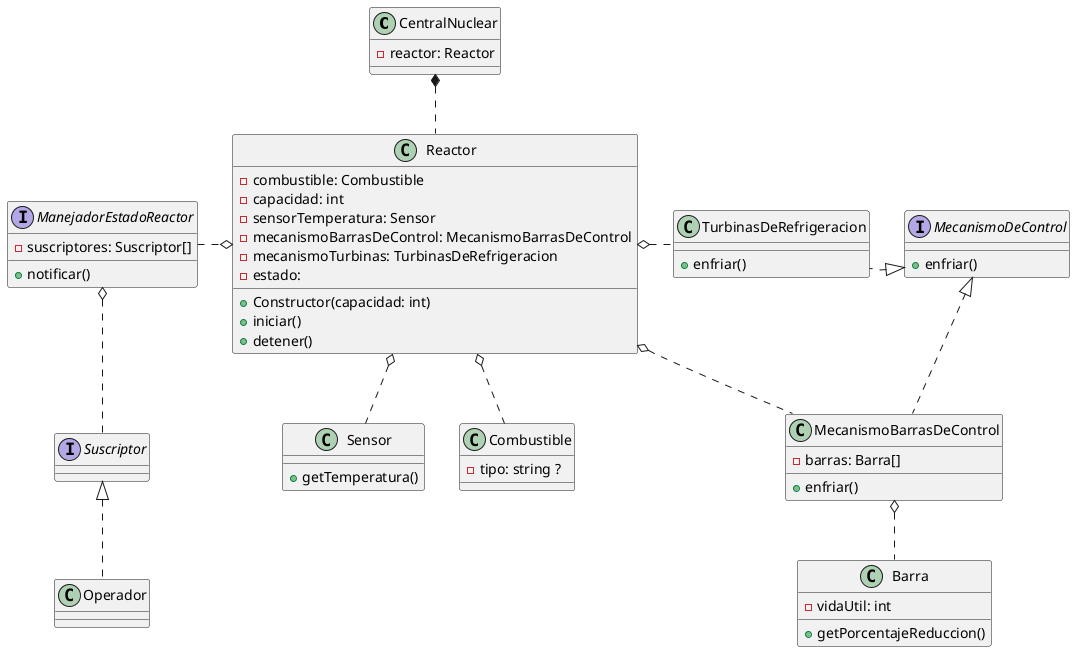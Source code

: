 @startuml

class CentralNuclear {
    - reactor: Reactor
}

class Reactor {
    - combustible: Combustible
    - capacidad: int
    - sensorTemperatura: Sensor
    - mecanismoBarrasDeControl: MecanismoBarrasDeControl
    - mecanismoTurbinas: TurbinasDeRefrigeracion
    - estado: 
    + Constructor(capacidad: int)
    + iniciar()
    + detener()
}

class Combustible {
    - tipo: string ?
}

class Sensor {
    + getTemperatura()
}

interface MecanismoDeControl {
    + enfriar()
}

class MecanismoBarrasDeControl implements MecanismoDeControl {
    - barras: Barra[]
    + enfriar()
}
class Barra {
    - vidaUtil: int
    + getPorcentajeReduccion()
}

class TurbinasDeRefrigeracion implements MecanismoDeControl {
    + enfriar()
}

interface ManejadorEstadoReactor {
    - suscriptores: Suscriptor[]
    + notificar()
}

interface Suscriptor {
    
}

class Operador implements Suscriptor {
    
}

'Relaciones
CentralNuclear *.. Reactor

Reactor o.. Combustible
Reactor o.. Sensor
Reactor o.. MecanismoBarrasDeControl
Reactor o.r. TurbinasDeRefrigeracion
Reactor o.l. ManejadorEstadoReactor

ManejadorEstadoReactor o.. Suscriptor
MecanismoBarrasDeControl o.. Barra

TurbinasDeRefrigeracion o.r[hidden]. MecanismoDeControl
@enduml